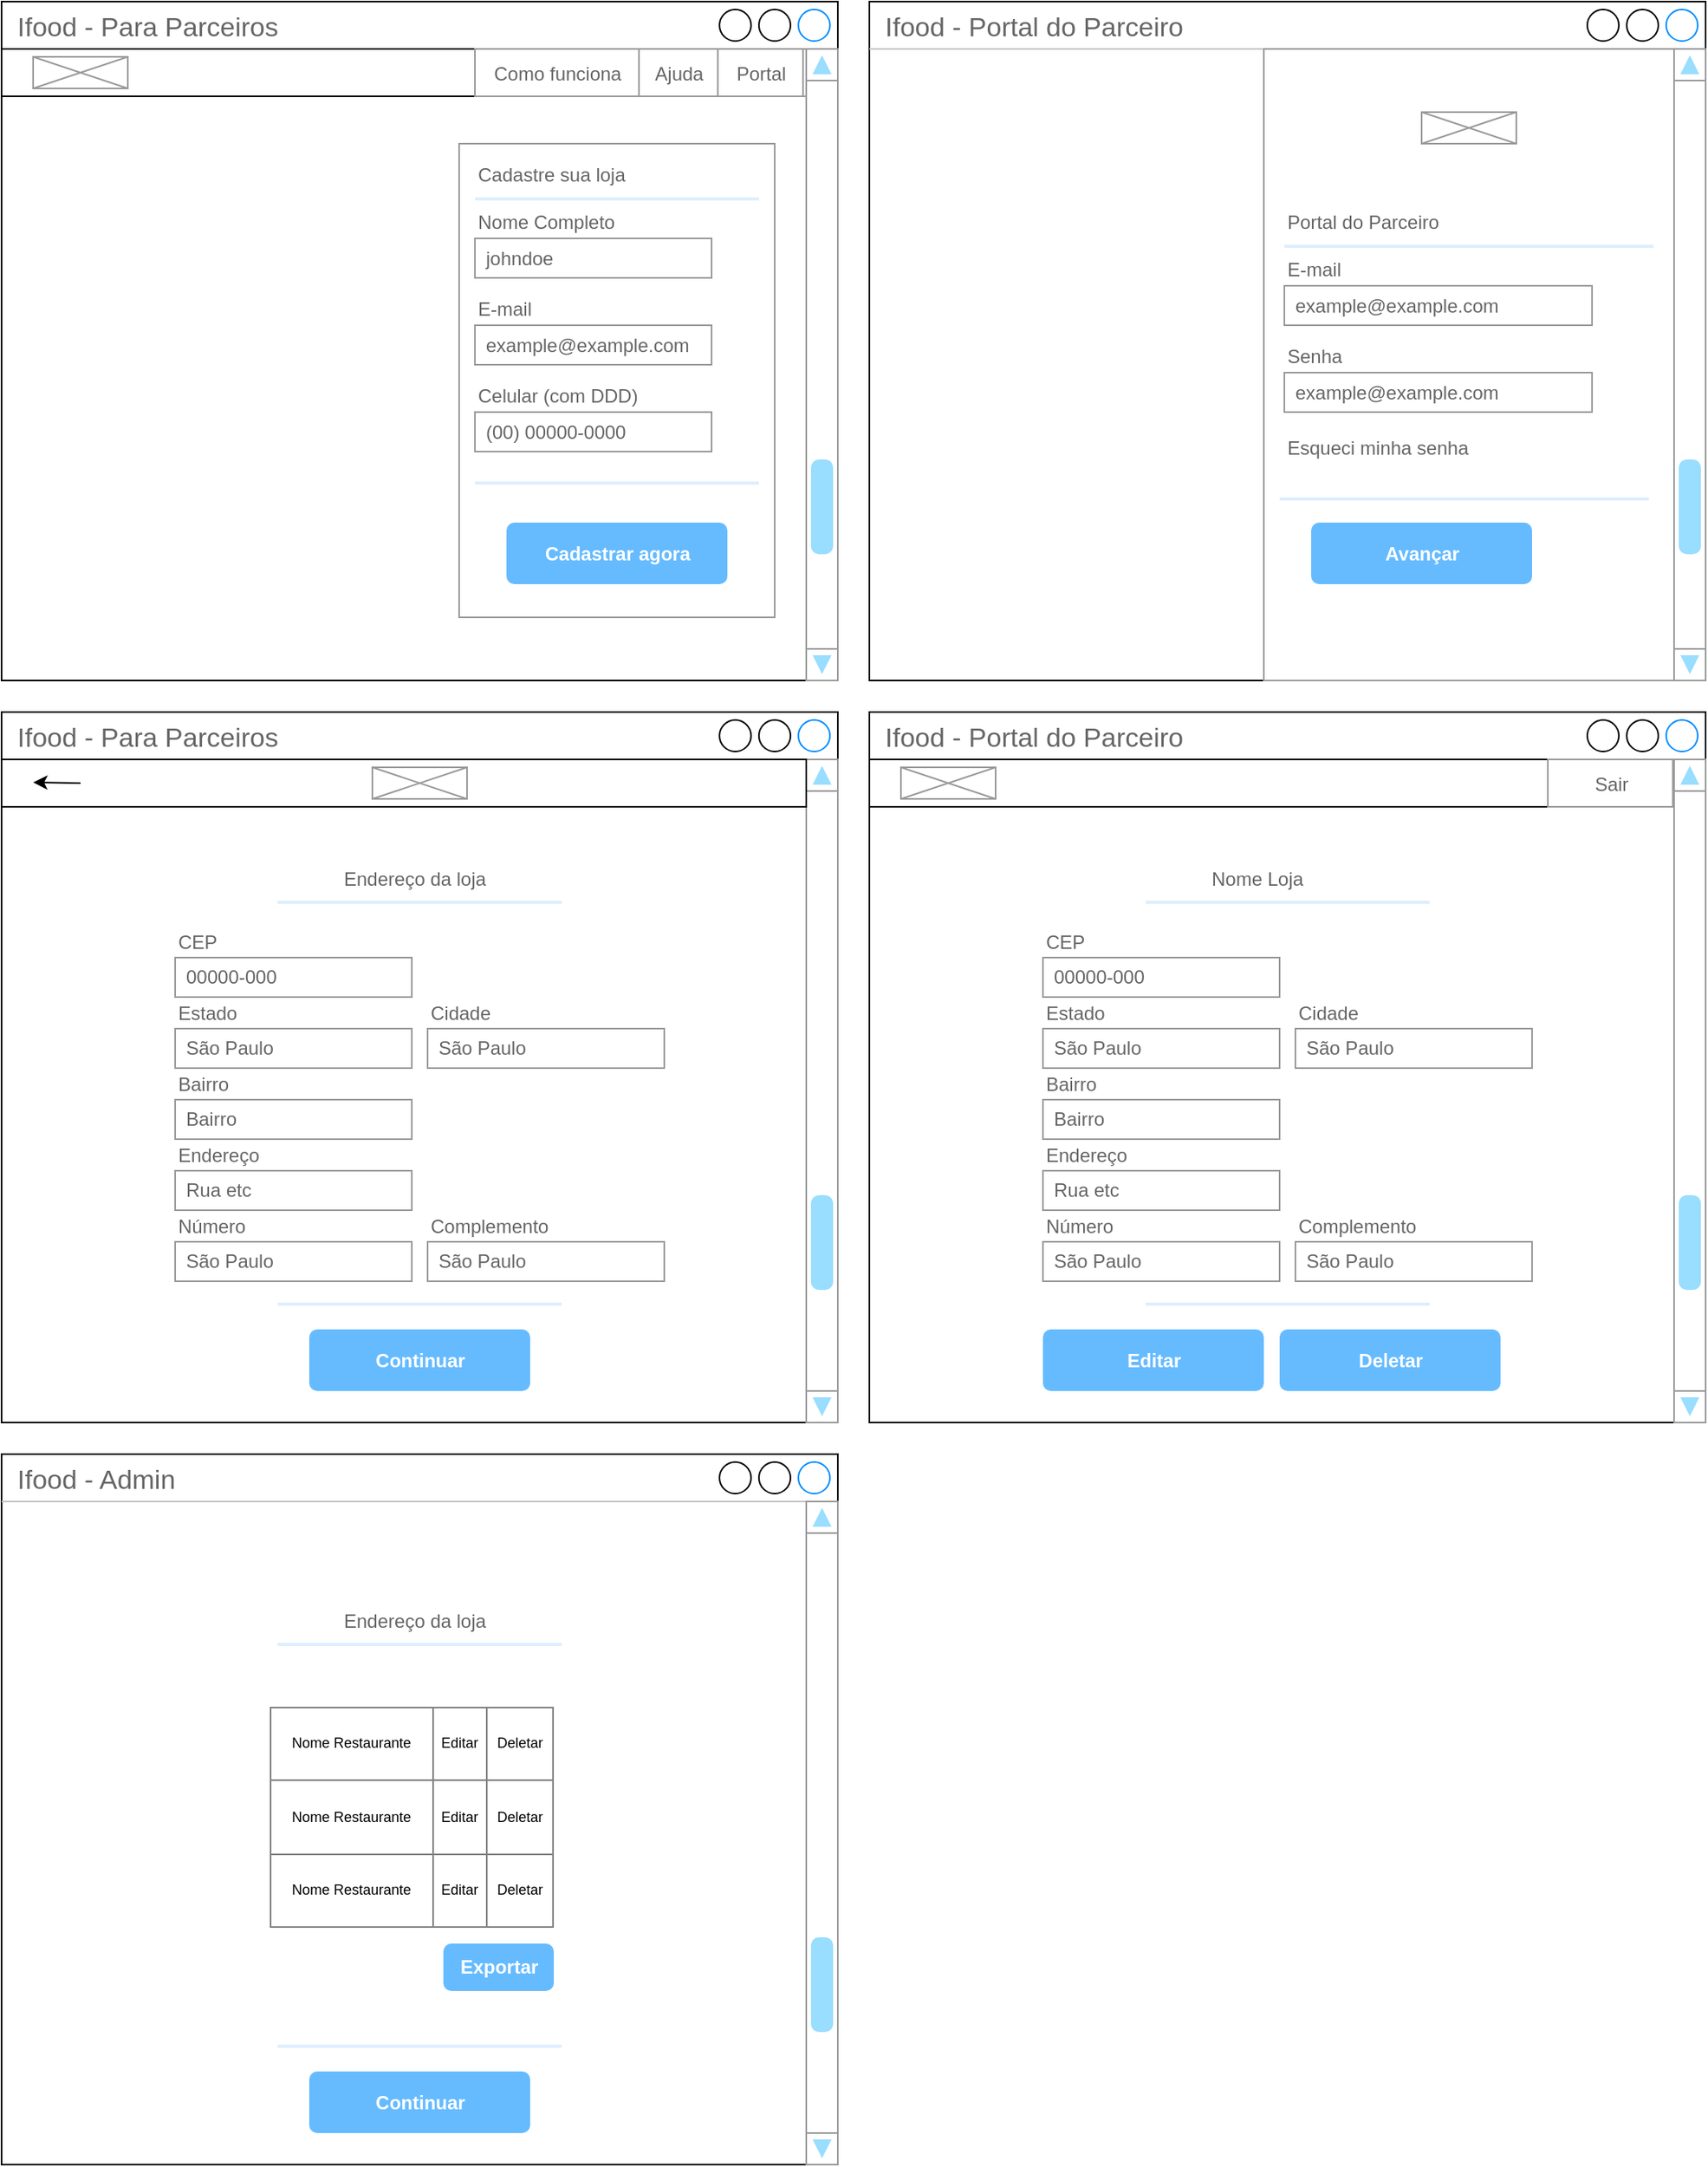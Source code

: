 <mxfile>
    <diagram id="o3JXSGFXpSsYP4TN6aL9" name="Page-1">
        <mxGraphModel dx="1959" dy="551" grid="1" gridSize="10" guides="1" tooltips="1" connect="1" arrows="1" fold="1" page="1" pageScale="1" pageWidth="900" pageHeight="500" math="0" shadow="0">
            <root>
                <mxCell id="0"/>
                <mxCell id="1" parent="0"/>
                <mxCell id="2" value="Ifood - Para Parceiros" style="strokeWidth=1;shadow=0;dashed=0;align=center;html=1;shape=mxgraph.mockup.containers.window;align=left;verticalAlign=top;spacingLeft=8;strokeColor2=#008cff;strokeColor3=#c4c4c4;fontColor=#666666;mainText=;fontSize=17;labelBackgroundColor=none;" parent="1" vertex="1">
                    <mxGeometry x="-170" y="10" width="530" height="430" as="geometry"/>
                </mxCell>
                <mxCell id="6" value="" style="strokeWidth=1;shadow=0;dashed=0;align=center;html=1;shape=mxgraph.mockup.forms.rrect;rSize=0;strokeColor=#999999;fillColor=#ffffff;" parent="1" vertex="1">
                    <mxGeometry x="120" y="100" width="200" height="300" as="geometry"/>
                </mxCell>
                <mxCell id="7" value="Cadastre sua loja" style="strokeWidth=1;shadow=0;dashed=0;align=center;html=1;shape=mxgraph.mockup.forms.anchor;fontSize=12;fontColor=#666666;align=left;resizeWidth=1;spacingLeft=0;" parent="6" vertex="1">
                    <mxGeometry width="100" height="20" relative="1" as="geometry">
                        <mxPoint x="10" y="10" as="offset"/>
                    </mxGeometry>
                </mxCell>
                <mxCell id="8" value="" style="shape=line;strokeColor=#ddeeff;strokeWidth=2;html=1;resizeWidth=1;" parent="6" vertex="1">
                    <mxGeometry width="180" height="10" relative="1" as="geometry">
                        <mxPoint x="10" y="30" as="offset"/>
                    </mxGeometry>
                </mxCell>
                <mxCell id="9" value="Nome Completo" style="strokeWidth=1;shadow=0;dashed=0;align=center;html=1;shape=mxgraph.mockup.forms.anchor;fontSize=12;fontColor=#666666;align=left;resizeWidth=1;spacingLeft=0;" parent="6" vertex="1">
                    <mxGeometry width="100" height="20" relative="1" as="geometry">
                        <mxPoint x="10" y="40" as="offset"/>
                    </mxGeometry>
                </mxCell>
                <mxCell id="10" value="johndoe" style="strokeWidth=1;shadow=0;dashed=0;align=center;html=1;shape=mxgraph.mockup.forms.rrect;rSize=0;strokeColor=#999999;fontColor=#666666;align=left;spacingLeft=5;resizeWidth=1;" parent="6" vertex="1">
                    <mxGeometry width="150" height="25" relative="1" as="geometry">
                        <mxPoint x="10" y="60" as="offset"/>
                    </mxGeometry>
                </mxCell>
                <mxCell id="11" value="E-mail" style="strokeWidth=1;shadow=0;dashed=0;align=center;html=1;shape=mxgraph.mockup.forms.anchor;fontSize=12;fontColor=#666666;align=left;resizeWidth=1;spacingLeft=0;" parent="6" vertex="1">
                    <mxGeometry width="100" height="20" relative="1" as="geometry">
                        <mxPoint x="10" y="95" as="offset"/>
                    </mxGeometry>
                </mxCell>
                <mxCell id="12" value="example@example.com" style="strokeWidth=1;shadow=0;dashed=0;align=center;html=1;shape=mxgraph.mockup.forms.rrect;rSize=0;strokeColor=#999999;fontColor=#666666;align=left;spacingLeft=5;resizeWidth=1;" parent="6" vertex="1">
                    <mxGeometry width="150" height="25" relative="1" as="geometry">
                        <mxPoint x="10" y="115" as="offset"/>
                    </mxGeometry>
                </mxCell>
                <mxCell id="15" value="" style="shape=line;strokeColor=#ddeeff;strokeWidth=2;html=1;resizeWidth=1;" parent="6" vertex="1">
                    <mxGeometry y="1" width="180" height="10" relative="1" as="geometry">
                        <mxPoint x="10" y="-90" as="offset"/>
                    </mxGeometry>
                </mxCell>
                <mxCell id="17" value="Cadastrar agora" style="strokeWidth=1;shadow=0;dashed=0;align=center;html=1;shape=mxgraph.mockup.forms.rrect;rSize=5;strokeColor=none;fontColor=#ffffff;fillColor=#66bbff;fontSize=12;fontStyle=1;" parent="6" vertex="1">
                    <mxGeometry y="1" width="140" height="39" relative="1" as="geometry">
                        <mxPoint x="30" y="-60" as="offset"/>
                    </mxGeometry>
                </mxCell>
                <mxCell id="19" value="Celular (com DDD)" style="strokeWidth=1;shadow=0;dashed=0;align=center;html=1;shape=mxgraph.mockup.forms.anchor;fontSize=12;fontColor=#666666;align=left;resizeWidth=1;spacingLeft=0;" parent="6" vertex="1">
                    <mxGeometry x="10" y="150" width="100" height="20" as="geometry"/>
                </mxCell>
                <mxCell id="20" value="(00) 00000-0000" style="strokeWidth=1;shadow=0;dashed=0;align=center;html=1;shape=mxgraph.mockup.forms.rrect;rSize=0;strokeColor=#999999;fontColor=#666666;align=left;spacingLeft=5;resizeWidth=1;" parent="6" vertex="1">
                    <mxGeometry x="10" y="170" width="150" height="25" as="geometry"/>
                </mxCell>
                <mxCell id="18" value="" style="verticalLabelPosition=bottom;shadow=0;dashed=0;align=center;html=1;verticalAlign=top;strokeWidth=1;shape=mxgraph.mockup.navigation.scrollBar;strokeColor=#999999;barPos=20;fillColor2=#99ddff;strokeColor2=none;direction=north;" parent="1" vertex="1">
                    <mxGeometry x="340" y="40" width="20" height="400" as="geometry"/>
                </mxCell>
                <mxCell id="26" value="" style="rounded=0;whiteSpace=wrap;html=1;fontSize=12;" parent="1" vertex="1">
                    <mxGeometry x="-170" y="40" width="510" height="30" as="geometry"/>
                </mxCell>
                <mxCell id="27" value="" style="verticalLabelPosition=bottom;shadow=0;dashed=0;align=center;html=1;verticalAlign=top;strokeWidth=1;shape=mxgraph.mockup.graphics.simpleIcon;strokeColor=#999999;fontSize=12;" parent="1" vertex="1">
                    <mxGeometry x="-150" y="45" width="60" height="20" as="geometry"/>
                </mxCell>
                <mxCell id="28" value="" style="strokeWidth=1;shadow=0;dashed=0;align=center;html=1;shape=mxgraph.mockup.forms.rrect;rSize=0;strokeColor=#999999;fontSize=9;" parent="1" vertex="1">
                    <mxGeometry x="130" y="40" width="210" height="30" as="geometry"/>
                </mxCell>
                <mxCell id="29" value="&lt;font style=&quot;font-size: 12px&quot;&gt;Como funciona&lt;/font&gt;" style="strokeColor=inherit;fillColor=inherit;gradientColor=inherit;strokeWidth=1;shadow=0;dashed=0;align=center;html=1;shape=mxgraph.mockup.forms.rrect;rSize=0;fontSize=17;fontColor=#666666;" parent="28" vertex="1">
                    <mxGeometry width="103.96" height="30" as="geometry"/>
                </mxCell>
                <mxCell id="30" value="&lt;font style=&quot;font-size: 12px&quot;&gt;Ajuda&lt;/font&gt;" style="strokeColor=inherit;fillColor=inherit;gradientColor=inherit;strokeWidth=1;shadow=0;dashed=0;align=center;html=1;shape=mxgraph.mockup.forms.rrect;rSize=0;fontSize=17;fontColor=#666666;" parent="28" vertex="1">
                    <mxGeometry x="103.958" width="50" height="30" as="geometry"/>
                </mxCell>
                <mxCell id="31" value="&lt;font style=&quot;font-size: 12px&quot;&gt;Portal&lt;/font&gt;" style="strokeColor=inherit;fillColor=inherit;gradientColor=inherit;strokeWidth=1;shadow=0;dashed=0;align=center;html=1;shape=mxgraph.mockup.forms.rrect;rSize=0;fontSize=17;fontColor=#666666;" parent="28" vertex="1">
                    <mxGeometry x="153.955" width="53.966" height="30" as="geometry"/>
                </mxCell>
                <mxCell id="37" value="Ifood - Para Parceiros" style="strokeWidth=1;shadow=0;dashed=0;align=center;html=1;shape=mxgraph.mockup.containers.window;align=left;verticalAlign=top;spacingLeft=8;strokeColor2=#008cff;strokeColor3=#c4c4c4;fontColor=#666666;mainText=;fontSize=17;labelBackgroundColor=none;" parent="1" vertex="1">
                    <mxGeometry x="-170" y="460" width="530" height="450" as="geometry"/>
                </mxCell>
                <mxCell id="49" value="" style="verticalLabelPosition=bottom;shadow=0;dashed=0;align=center;html=1;verticalAlign=top;strokeWidth=1;shape=mxgraph.mockup.navigation.scrollBar;strokeColor=#999999;barPos=20;fillColor2=#99ddff;strokeColor2=none;direction=north;" parent="1" vertex="1">
                    <mxGeometry x="340" y="490" width="20" height="420" as="geometry"/>
                </mxCell>
                <mxCell id="50" value="" style="rounded=0;whiteSpace=wrap;html=1;fontSize=12;" parent="1" vertex="1">
                    <mxGeometry x="-170" y="490" width="510" height="30" as="geometry"/>
                </mxCell>
                <mxCell id="51" value="" style="verticalLabelPosition=bottom;shadow=0;dashed=0;align=center;html=1;verticalAlign=top;strokeWidth=1;shape=mxgraph.mockup.graphics.simpleIcon;strokeColor=#999999;fontSize=12;" parent="1" vertex="1">
                    <mxGeometry x="65" y="495" width="60" height="20" as="geometry"/>
                </mxCell>
                <mxCell id="63" value="Endereço da loja" style="strokeWidth=1;shadow=0;dashed=0;align=center;html=1;shape=mxgraph.mockup.forms.anchor;fontSize=12;fontColor=#666666;align=left;resizeWidth=1;spacingLeft=0;" parent="1" vertex="1">
                    <mxGeometry x="45" y="555.5" width="100" height="20" as="geometry"/>
                </mxCell>
                <mxCell id="64" value="" style="shape=line;strokeColor=#ddeeff;strokeWidth=2;html=1;resizeWidth=1;" parent="1" vertex="1">
                    <mxGeometry x="5" y="575.5" width="180" height="10" as="geometry"/>
                </mxCell>
                <mxCell id="65" value="CEP" style="strokeWidth=1;shadow=0;dashed=0;align=center;html=1;shape=mxgraph.mockup.forms.anchor;fontSize=12;fontColor=#666666;align=left;resizeWidth=1;spacingLeft=0;" parent="1" vertex="1">
                    <mxGeometry x="-60" y="595.5" width="100" height="20" as="geometry"/>
                </mxCell>
                <mxCell id="66" value="00000-000" style="strokeWidth=1;shadow=0;dashed=0;align=center;html=1;shape=mxgraph.mockup.forms.rrect;rSize=0;strokeColor=#999999;fontColor=#666666;align=left;spacingLeft=5;resizeWidth=1;" parent="1" vertex="1">
                    <mxGeometry x="-60" y="615.5" width="150" height="25" as="geometry"/>
                </mxCell>
                <mxCell id="67" value="Estado" style="strokeWidth=1;shadow=0;dashed=0;align=center;html=1;shape=mxgraph.mockup.forms.anchor;fontSize=12;fontColor=#666666;align=left;resizeWidth=1;spacingLeft=0;" parent="1" vertex="1">
                    <mxGeometry x="-60" y="640.5" width="100" height="20" as="geometry"/>
                </mxCell>
                <mxCell id="68" value="São Paulo" style="strokeWidth=1;shadow=0;dashed=0;align=center;html=1;shape=mxgraph.mockup.forms.rrect;rSize=0;strokeColor=#999999;fontColor=#666666;align=left;spacingLeft=5;resizeWidth=1;" parent="1" vertex="1">
                    <mxGeometry x="-60" y="660.5" width="150" height="25" as="geometry"/>
                </mxCell>
                <mxCell id="69" value="" style="shape=line;strokeColor=#ddeeff;strokeWidth=2;html=1;resizeWidth=1;" parent="1" vertex="1">
                    <mxGeometry x="5" y="830" width="180" height="10" as="geometry"/>
                </mxCell>
                <mxCell id="70" value="Continuar" style="strokeWidth=1;shadow=0;dashed=0;align=center;html=1;shape=mxgraph.mockup.forms.rrect;rSize=5;strokeColor=none;fontColor=#ffffff;fillColor=#66bbff;fontSize=12;fontStyle=1;" parent="1" vertex="1">
                    <mxGeometry x="25" y="851" width="140" height="39" as="geometry"/>
                </mxCell>
                <mxCell id="71" value="Bairro" style="strokeWidth=1;shadow=0;dashed=0;align=center;html=1;shape=mxgraph.mockup.forms.anchor;fontSize=12;fontColor=#666666;align=left;resizeWidth=1;spacingLeft=0;" parent="1" vertex="1">
                    <mxGeometry x="-60" y="685.5" width="100" height="20" as="geometry"/>
                </mxCell>
                <mxCell id="72" value="Bairro" style="strokeWidth=1;shadow=0;dashed=0;align=center;html=1;shape=mxgraph.mockup.forms.rrect;rSize=0;strokeColor=#999999;fontColor=#666666;align=left;spacingLeft=5;resizeWidth=1;" parent="1" vertex="1">
                    <mxGeometry x="-60" y="705.5" width="150" height="25" as="geometry"/>
                </mxCell>
                <mxCell id="74" value="Cidade" style="strokeWidth=1;shadow=0;dashed=0;align=center;html=1;shape=mxgraph.mockup.forms.anchor;fontSize=12;fontColor=#666666;align=left;resizeWidth=1;spacingLeft=0;" parent="1" vertex="1">
                    <mxGeometry x="100" y="640.5" width="100" height="20" as="geometry"/>
                </mxCell>
                <mxCell id="75" value="São Paulo" style="strokeWidth=1;shadow=0;dashed=0;align=center;html=1;shape=mxgraph.mockup.forms.rrect;rSize=0;strokeColor=#999999;fontColor=#666666;align=left;spacingLeft=5;resizeWidth=1;" parent="1" vertex="1">
                    <mxGeometry x="100" y="660.5" width="150" height="25" as="geometry"/>
                </mxCell>
                <mxCell id="76" value="Endereço" style="strokeWidth=1;shadow=0;dashed=0;align=center;html=1;shape=mxgraph.mockup.forms.anchor;fontSize=12;fontColor=#666666;align=left;resizeWidth=1;spacingLeft=0;" parent="1" vertex="1">
                    <mxGeometry x="-60" y="730.5" width="100" height="20" as="geometry"/>
                </mxCell>
                <mxCell id="77" value="Rua etc" style="strokeWidth=1;shadow=0;dashed=0;align=center;html=1;shape=mxgraph.mockup.forms.rrect;rSize=0;strokeColor=#999999;fontColor=#666666;align=left;spacingLeft=5;resizeWidth=1;" parent="1" vertex="1">
                    <mxGeometry x="-60" y="750.5" width="150" height="25" as="geometry"/>
                </mxCell>
                <mxCell id="78" value="Número" style="strokeWidth=1;shadow=0;dashed=0;align=center;html=1;shape=mxgraph.mockup.forms.anchor;fontSize=12;fontColor=#666666;align=left;resizeWidth=1;spacingLeft=0;" parent="1" vertex="1">
                    <mxGeometry x="-60" y="775.5" width="100" height="20" as="geometry"/>
                </mxCell>
                <mxCell id="79" value="São Paulo" style="strokeWidth=1;shadow=0;dashed=0;align=center;html=1;shape=mxgraph.mockup.forms.rrect;rSize=0;strokeColor=#999999;fontColor=#666666;align=left;spacingLeft=5;resizeWidth=1;" parent="1" vertex="1">
                    <mxGeometry x="-60" y="795.5" width="150" height="25" as="geometry"/>
                </mxCell>
                <mxCell id="80" value="Complemento" style="strokeWidth=1;shadow=0;dashed=0;align=center;html=1;shape=mxgraph.mockup.forms.anchor;fontSize=12;fontColor=#666666;align=left;resizeWidth=1;spacingLeft=0;" parent="1" vertex="1">
                    <mxGeometry x="100" y="775.5" width="100" height="20" as="geometry"/>
                </mxCell>
                <mxCell id="81" value="São Paulo" style="strokeWidth=1;shadow=0;dashed=0;align=center;html=1;shape=mxgraph.mockup.forms.rrect;rSize=0;strokeColor=#999999;fontColor=#666666;align=left;spacingLeft=5;resizeWidth=1;" parent="1" vertex="1">
                    <mxGeometry x="100" y="795.5" width="150" height="25" as="geometry"/>
                </mxCell>
                <mxCell id="83" value="" style="endArrow=classic;html=1;fontSize=9;" parent="1" edge="1">
                    <mxGeometry width="50" height="50" relative="1" as="geometry">
                        <mxPoint x="-120" y="505" as="sourcePoint"/>
                        <mxPoint x="-150" y="504.5" as="targetPoint"/>
                    </mxGeometry>
                </mxCell>
                <mxCell id="84" value="Ifood - Portal do Parceiro" style="strokeWidth=1;shadow=0;dashed=0;align=center;html=1;shape=mxgraph.mockup.containers.window;align=left;verticalAlign=top;spacingLeft=8;strokeColor2=#008cff;strokeColor3=#c4c4c4;fontColor=#666666;mainText=;fontSize=17;labelBackgroundColor=none;" parent="1" vertex="1">
                    <mxGeometry x="380" y="10" width="530" height="430" as="geometry"/>
                </mxCell>
                <mxCell id="85" value="" style="strokeWidth=1;shadow=0;dashed=0;align=center;html=1;shape=mxgraph.mockup.forms.rrect;rSize=0;strokeColor=#999999;fillColor=#ffffff;" parent="1" vertex="1">
                    <mxGeometry x="630" y="40" width="260" height="400" as="geometry"/>
                </mxCell>
                <mxCell id="86" value="Portal do Parceiro" style="strokeWidth=1;shadow=0;dashed=0;align=center;html=1;shape=mxgraph.mockup.forms.anchor;fontSize=12;fontColor=#666666;align=left;resizeWidth=1;spacingLeft=0;" parent="85" vertex="1">
                    <mxGeometry width="130.0" height="20" relative="1" as="geometry">
                        <mxPoint x="13" y="100" as="offset"/>
                    </mxGeometry>
                </mxCell>
                <mxCell id="87" value="" style="shape=line;strokeColor=#ddeeff;strokeWidth=2;html=1;resizeWidth=1;" parent="85" vertex="1">
                    <mxGeometry width="234.0" height="10" relative="1" as="geometry">
                        <mxPoint x="13" y="120" as="offset"/>
                    </mxGeometry>
                </mxCell>
                <mxCell id="88" value="E-mail" style="strokeWidth=1;shadow=0;dashed=0;align=center;html=1;shape=mxgraph.mockup.forms.anchor;fontSize=12;fontColor=#666666;align=left;resizeWidth=1;spacingLeft=0;" parent="85" vertex="1">
                    <mxGeometry width="130.0" height="20" relative="1" as="geometry">
                        <mxPoint x="13" y="130" as="offset"/>
                    </mxGeometry>
                </mxCell>
                <mxCell id="89" value="example@example.com" style="strokeWidth=1;shadow=0;dashed=0;align=center;html=1;shape=mxgraph.mockup.forms.rrect;rSize=0;strokeColor=#999999;fontColor=#666666;align=left;spacingLeft=5;resizeWidth=1;" parent="85" vertex="1">
                    <mxGeometry width="195" height="25" relative="1" as="geometry">
                        <mxPoint x="13" y="150" as="offset"/>
                    </mxGeometry>
                </mxCell>
                <mxCell id="90" value="Senha" style="strokeWidth=1;shadow=0;dashed=0;align=center;html=1;shape=mxgraph.mockup.forms.anchor;fontSize=12;fontColor=#666666;align=left;resizeWidth=1;spacingLeft=0;" parent="85" vertex="1">
                    <mxGeometry width="130.0" height="20" relative="1" as="geometry">
                        <mxPoint x="13" y="185" as="offset"/>
                    </mxGeometry>
                </mxCell>
                <mxCell id="91" value="example@example.com" style="strokeWidth=1;shadow=0;dashed=0;align=center;html=1;shape=mxgraph.mockup.forms.rrect;rSize=0;strokeColor=#999999;fontColor=#666666;align=left;spacingLeft=5;resizeWidth=1;" parent="85" vertex="1">
                    <mxGeometry width="195" height="25" relative="1" as="geometry">
                        <mxPoint x="13" y="205" as="offset"/>
                    </mxGeometry>
                </mxCell>
                <mxCell id="92" value="" style="shape=line;strokeColor=#ddeeff;strokeWidth=2;html=1;resizeWidth=1;" parent="85" vertex="1">
                    <mxGeometry y="1" width="234.0" height="10" relative="1" as="geometry">
                        <mxPoint x="10" y="-120" as="offset"/>
                    </mxGeometry>
                </mxCell>
                <mxCell id="93" value="Avançar" style="strokeWidth=1;shadow=0;dashed=0;align=center;html=1;shape=mxgraph.mockup.forms.rrect;rSize=5;strokeColor=none;fontColor=#ffffff;fillColor=#66bbff;fontSize=12;fontStyle=1;" parent="85" vertex="1">
                    <mxGeometry y="1" width="140" height="39" relative="1" as="geometry">
                        <mxPoint x="30" y="-100" as="offset"/>
                    </mxGeometry>
                </mxCell>
                <mxCell id="94" value="Esqueci minha senha" style="strokeWidth=1;shadow=0;dashed=0;align=center;html=1;shape=mxgraph.mockup.forms.anchor;fontSize=12;fontColor=#666666;align=left;resizeWidth=1;spacingLeft=0;" parent="85" vertex="1">
                    <mxGeometry x="13" y="240" width="130.0" height="26.667" as="geometry"/>
                </mxCell>
                <mxCell id="96" value="" style="verticalLabelPosition=bottom;shadow=0;dashed=0;align=center;html=1;verticalAlign=top;strokeWidth=1;shape=mxgraph.mockup.navigation.scrollBar;strokeColor=#999999;barPos=20;fillColor2=#99ddff;strokeColor2=none;direction=north;" parent="1" vertex="1">
                    <mxGeometry x="890" y="40" width="20" height="400" as="geometry"/>
                </mxCell>
                <mxCell id="98" value="" style="verticalLabelPosition=bottom;shadow=0;dashed=0;align=center;html=1;verticalAlign=top;strokeWidth=1;shape=mxgraph.mockup.graphics.simpleIcon;strokeColor=#999999;fontSize=12;" parent="1" vertex="1">
                    <mxGeometry x="730" y="80" width="60" height="20" as="geometry"/>
                </mxCell>
                <mxCell id="104" value="Ifood - Portal do Parceiro" style="strokeWidth=1;shadow=0;dashed=0;align=center;html=1;shape=mxgraph.mockup.containers.window;align=left;verticalAlign=top;spacingLeft=8;strokeColor2=#008cff;strokeColor3=#c4c4c4;fontColor=#666666;mainText=;fontSize=17;labelBackgroundColor=none;" parent="1" vertex="1">
                    <mxGeometry x="380" y="460" width="530" height="450" as="geometry"/>
                </mxCell>
                <mxCell id="105" value="" style="verticalLabelPosition=bottom;shadow=0;dashed=0;align=center;html=1;verticalAlign=top;strokeWidth=1;shape=mxgraph.mockup.navigation.scrollBar;strokeColor=#999999;barPos=20;fillColor2=#99ddff;strokeColor2=none;direction=north;" parent="1" vertex="1">
                    <mxGeometry x="890" y="490" width="20" height="420" as="geometry"/>
                </mxCell>
                <mxCell id="106" value="" style="rounded=0;whiteSpace=wrap;html=1;fontSize=12;" parent="1" vertex="1">
                    <mxGeometry x="380" y="490" width="510" height="30" as="geometry"/>
                </mxCell>
                <mxCell id="107" value="" style="verticalLabelPosition=bottom;shadow=0;dashed=0;align=center;html=1;verticalAlign=top;strokeWidth=1;shape=mxgraph.mockup.graphics.simpleIcon;strokeColor=#999999;fontSize=12;" parent="1" vertex="1">
                    <mxGeometry x="400" y="495" width="60" height="20" as="geometry"/>
                </mxCell>
                <mxCell id="108" value="Nome Loja" style="strokeWidth=1;shadow=0;dashed=0;align=center;html=1;shape=mxgraph.mockup.forms.anchor;fontSize=12;fontColor=#666666;align=left;resizeWidth=1;spacingLeft=0;" parent="1" vertex="1">
                    <mxGeometry x="595" y="555.5" width="100" height="20" as="geometry"/>
                </mxCell>
                <mxCell id="109" value="" style="shape=line;strokeColor=#ddeeff;strokeWidth=2;html=1;resizeWidth=1;" parent="1" vertex="1">
                    <mxGeometry x="555" y="575.5" width="180" height="10" as="geometry"/>
                </mxCell>
                <mxCell id="110" value="CEP" style="strokeWidth=1;shadow=0;dashed=0;align=center;html=1;shape=mxgraph.mockup.forms.anchor;fontSize=12;fontColor=#666666;align=left;resizeWidth=1;spacingLeft=0;" parent="1" vertex="1">
                    <mxGeometry x="490" y="595.5" width="100" height="20" as="geometry"/>
                </mxCell>
                <mxCell id="111" value="00000-000" style="strokeWidth=1;shadow=0;dashed=0;align=center;html=1;shape=mxgraph.mockup.forms.rrect;rSize=0;strokeColor=#999999;fontColor=#666666;align=left;spacingLeft=5;resizeWidth=1;" parent="1" vertex="1">
                    <mxGeometry x="490" y="615.5" width="150" height="25" as="geometry"/>
                </mxCell>
                <mxCell id="112" value="Estado" style="strokeWidth=1;shadow=0;dashed=0;align=center;html=1;shape=mxgraph.mockup.forms.anchor;fontSize=12;fontColor=#666666;align=left;resizeWidth=1;spacingLeft=0;" parent="1" vertex="1">
                    <mxGeometry x="490" y="640.5" width="100" height="20" as="geometry"/>
                </mxCell>
                <mxCell id="113" value="São Paulo" style="strokeWidth=1;shadow=0;dashed=0;align=center;html=1;shape=mxgraph.mockup.forms.rrect;rSize=0;strokeColor=#999999;fontColor=#666666;align=left;spacingLeft=5;resizeWidth=1;" parent="1" vertex="1">
                    <mxGeometry x="490" y="660.5" width="150" height="25" as="geometry"/>
                </mxCell>
                <mxCell id="114" value="" style="shape=line;strokeColor=#ddeeff;strokeWidth=2;html=1;resizeWidth=1;" parent="1" vertex="1">
                    <mxGeometry x="555" y="830" width="180" height="10" as="geometry"/>
                </mxCell>
                <mxCell id="115" value="Editar" style="strokeWidth=1;shadow=0;dashed=0;align=center;html=1;shape=mxgraph.mockup.forms.rrect;rSize=5;strokeColor=none;fontColor=#ffffff;fillColor=#66bbff;fontSize=12;fontStyle=1;" parent="1" vertex="1">
                    <mxGeometry x="490" y="851" width="140" height="39" as="geometry"/>
                </mxCell>
                <mxCell id="116" value="Bairro" style="strokeWidth=1;shadow=0;dashed=0;align=center;html=1;shape=mxgraph.mockup.forms.anchor;fontSize=12;fontColor=#666666;align=left;resizeWidth=1;spacingLeft=0;" parent="1" vertex="1">
                    <mxGeometry x="490" y="685.5" width="100" height="20" as="geometry"/>
                </mxCell>
                <mxCell id="117" value="Bairro" style="strokeWidth=1;shadow=0;dashed=0;align=center;html=1;shape=mxgraph.mockup.forms.rrect;rSize=0;strokeColor=#999999;fontColor=#666666;align=left;spacingLeft=5;resizeWidth=1;" parent="1" vertex="1">
                    <mxGeometry x="490" y="705.5" width="150" height="25" as="geometry"/>
                </mxCell>
                <mxCell id="118" value="Cidade" style="strokeWidth=1;shadow=0;dashed=0;align=center;html=1;shape=mxgraph.mockup.forms.anchor;fontSize=12;fontColor=#666666;align=left;resizeWidth=1;spacingLeft=0;" parent="1" vertex="1">
                    <mxGeometry x="650" y="640.5" width="100" height="20" as="geometry"/>
                </mxCell>
                <mxCell id="119" value="São Paulo" style="strokeWidth=1;shadow=0;dashed=0;align=center;html=1;shape=mxgraph.mockup.forms.rrect;rSize=0;strokeColor=#999999;fontColor=#666666;align=left;spacingLeft=5;resizeWidth=1;" parent="1" vertex="1">
                    <mxGeometry x="650" y="660.5" width="150" height="25" as="geometry"/>
                </mxCell>
                <mxCell id="120" value="Endereço" style="strokeWidth=1;shadow=0;dashed=0;align=center;html=1;shape=mxgraph.mockup.forms.anchor;fontSize=12;fontColor=#666666;align=left;resizeWidth=1;spacingLeft=0;" parent="1" vertex="1">
                    <mxGeometry x="490" y="730.5" width="100" height="20" as="geometry"/>
                </mxCell>
                <mxCell id="121" value="Rua etc" style="strokeWidth=1;shadow=0;dashed=0;align=center;html=1;shape=mxgraph.mockup.forms.rrect;rSize=0;strokeColor=#999999;fontColor=#666666;align=left;spacingLeft=5;resizeWidth=1;" parent="1" vertex="1">
                    <mxGeometry x="490" y="750.5" width="150" height="25" as="geometry"/>
                </mxCell>
                <mxCell id="122" value="Número" style="strokeWidth=1;shadow=0;dashed=0;align=center;html=1;shape=mxgraph.mockup.forms.anchor;fontSize=12;fontColor=#666666;align=left;resizeWidth=1;spacingLeft=0;" parent="1" vertex="1">
                    <mxGeometry x="490" y="775.5" width="100" height="20" as="geometry"/>
                </mxCell>
                <mxCell id="123" value="São Paulo" style="strokeWidth=1;shadow=0;dashed=0;align=center;html=1;shape=mxgraph.mockup.forms.rrect;rSize=0;strokeColor=#999999;fontColor=#666666;align=left;spacingLeft=5;resizeWidth=1;" parent="1" vertex="1">
                    <mxGeometry x="490" y="795.5" width="150" height="25" as="geometry"/>
                </mxCell>
                <mxCell id="124" value="Complemento" style="strokeWidth=1;shadow=0;dashed=0;align=center;html=1;shape=mxgraph.mockup.forms.anchor;fontSize=12;fontColor=#666666;align=left;resizeWidth=1;spacingLeft=0;" parent="1" vertex="1">
                    <mxGeometry x="650" y="775.5" width="100" height="20" as="geometry"/>
                </mxCell>
                <mxCell id="125" value="São Paulo" style="strokeWidth=1;shadow=0;dashed=0;align=center;html=1;shape=mxgraph.mockup.forms.rrect;rSize=0;strokeColor=#999999;fontColor=#666666;align=left;spacingLeft=5;resizeWidth=1;" parent="1" vertex="1">
                    <mxGeometry x="650" y="795.5" width="150" height="25" as="geometry"/>
                </mxCell>
                <mxCell id="127" value="Deletar" style="strokeWidth=1;shadow=0;dashed=0;align=center;html=1;shape=mxgraph.mockup.forms.rrect;rSize=5;strokeColor=none;fontColor=#ffffff;fillColor=#66bbff;fontSize=12;fontStyle=1;" parent="1" vertex="1">
                    <mxGeometry x="640" y="851" width="140" height="39" as="geometry"/>
                </mxCell>
                <mxCell id="128" value="Ifood - Admin" style="strokeWidth=1;shadow=0;dashed=0;align=center;html=1;shape=mxgraph.mockup.containers.window;align=left;verticalAlign=top;spacingLeft=8;strokeColor2=#008cff;strokeColor3=#c4c4c4;fontColor=#666666;mainText=;fontSize=17;labelBackgroundColor=none;" parent="1" vertex="1">
                    <mxGeometry x="-170" y="930" width="530" height="450" as="geometry"/>
                </mxCell>
                <mxCell id="129" value="" style="verticalLabelPosition=bottom;shadow=0;dashed=0;align=center;html=1;verticalAlign=top;strokeWidth=1;shape=mxgraph.mockup.navigation.scrollBar;strokeColor=#999999;barPos=20;fillColor2=#99ddff;strokeColor2=none;direction=north;" parent="1" vertex="1">
                    <mxGeometry x="340" y="960" width="20" height="420" as="geometry"/>
                </mxCell>
                <mxCell id="132" value="Endereço da loja" style="strokeWidth=1;shadow=0;dashed=0;align=center;html=1;shape=mxgraph.mockup.forms.anchor;fontSize=12;fontColor=#666666;align=left;resizeWidth=1;spacingLeft=0;" parent="1" vertex="1">
                    <mxGeometry x="45" y="1025.5" width="100" height="20" as="geometry"/>
                </mxCell>
                <mxCell id="133" value="" style="shape=line;strokeColor=#ddeeff;strokeWidth=2;html=1;resizeWidth=1;" parent="1" vertex="1">
                    <mxGeometry x="5" y="1045.5" width="180" height="10" as="geometry"/>
                </mxCell>
                <mxCell id="138" value="" style="shape=line;strokeColor=#ddeeff;strokeWidth=2;html=1;resizeWidth=1;" parent="1" vertex="1">
                    <mxGeometry x="5" y="1300" width="180" height="10" as="geometry"/>
                </mxCell>
                <mxCell id="139" value="Continuar" style="strokeWidth=1;shadow=0;dashed=0;align=center;html=1;shape=mxgraph.mockup.forms.rrect;rSize=5;strokeColor=none;fontColor=#ffffff;fillColor=#66bbff;fontSize=12;fontStyle=1;" parent="1" vertex="1">
                    <mxGeometry x="25" y="1321" width="140" height="39" as="geometry"/>
                </mxCell>
                <mxCell id="152" value="&lt;table border=&quot;1&quot; width=&quot;100%&quot; style=&quot;width: 100% ; height: 100% ; border-collapse: collapse&quot;&gt;&lt;tbody&gt;&lt;tr&gt;&lt;td align=&quot;center&quot;&gt;Nome Restaurante&lt;/td&gt;&lt;td align=&quot;center&quot;&gt;Editar&lt;/td&gt;&lt;td align=&quot;center&quot;&gt;Deletar&lt;/td&gt;&lt;/tr&gt;&lt;tr&gt;&lt;td align=&quot;center&quot;&gt;Nome Restaurante&lt;/td&gt;&lt;td align=&quot;center&quot;&gt;Editar&lt;/td&gt;&lt;td align=&quot;center&quot;&gt;Deletar&lt;/td&gt;&lt;/tr&gt;&lt;tr&gt;&lt;td align=&quot;center&quot;&gt;Nome Restaurante&lt;/td&gt;&lt;td align=&quot;center&quot;&gt;Editar&lt;/td&gt;&lt;td align=&quot;center&quot;&gt;Deletar&lt;/td&gt;&lt;/tr&gt;&lt;/tbody&gt;&lt;/table&gt;" style="text;html=1;strokeColor=none;fillColor=none;overflow=fill;fontSize=9;" parent="1" vertex="1">
                    <mxGeometry y="1090" width="180" height="140" as="geometry"/>
                </mxCell>
                <mxCell id="153" value="Exportar" style="strokeWidth=1;shadow=0;dashed=0;align=center;html=1;shape=mxgraph.mockup.forms.rrect;rSize=5;strokeColor=none;fontColor=#ffffff;fillColor=#66bbff;fontSize=12;fontStyle=1;" parent="1" vertex="1">
                    <mxGeometry x="110" y="1240" width="70" height="30" as="geometry"/>
                </mxCell>
                <mxCell id="154" value="" style="strokeWidth=1;shadow=0;dashed=0;align=center;html=1;shape=mxgraph.mockup.forms.rrect;rSize=0;strokeColor=#999999;fontSize=9;" vertex="1" parent="1">
                    <mxGeometry x="810" y="490" width="80" height="30" as="geometry"/>
                </mxCell>
                <mxCell id="157" value="&lt;span style=&quot;font-size: 12px&quot;&gt;Sair&lt;/span&gt;" style="strokeColor=inherit;fillColor=inherit;gradientColor=inherit;strokeWidth=1;shadow=0;dashed=0;align=center;html=1;shape=mxgraph.mockup.forms.rrect;rSize=0;fontSize=17;fontColor=#666666;" vertex="1" parent="154">
                    <mxGeometry width="79.208" height="30" as="geometry"/>
                </mxCell>
            </root>
        </mxGraphModel>
    </diagram>
</mxfile>